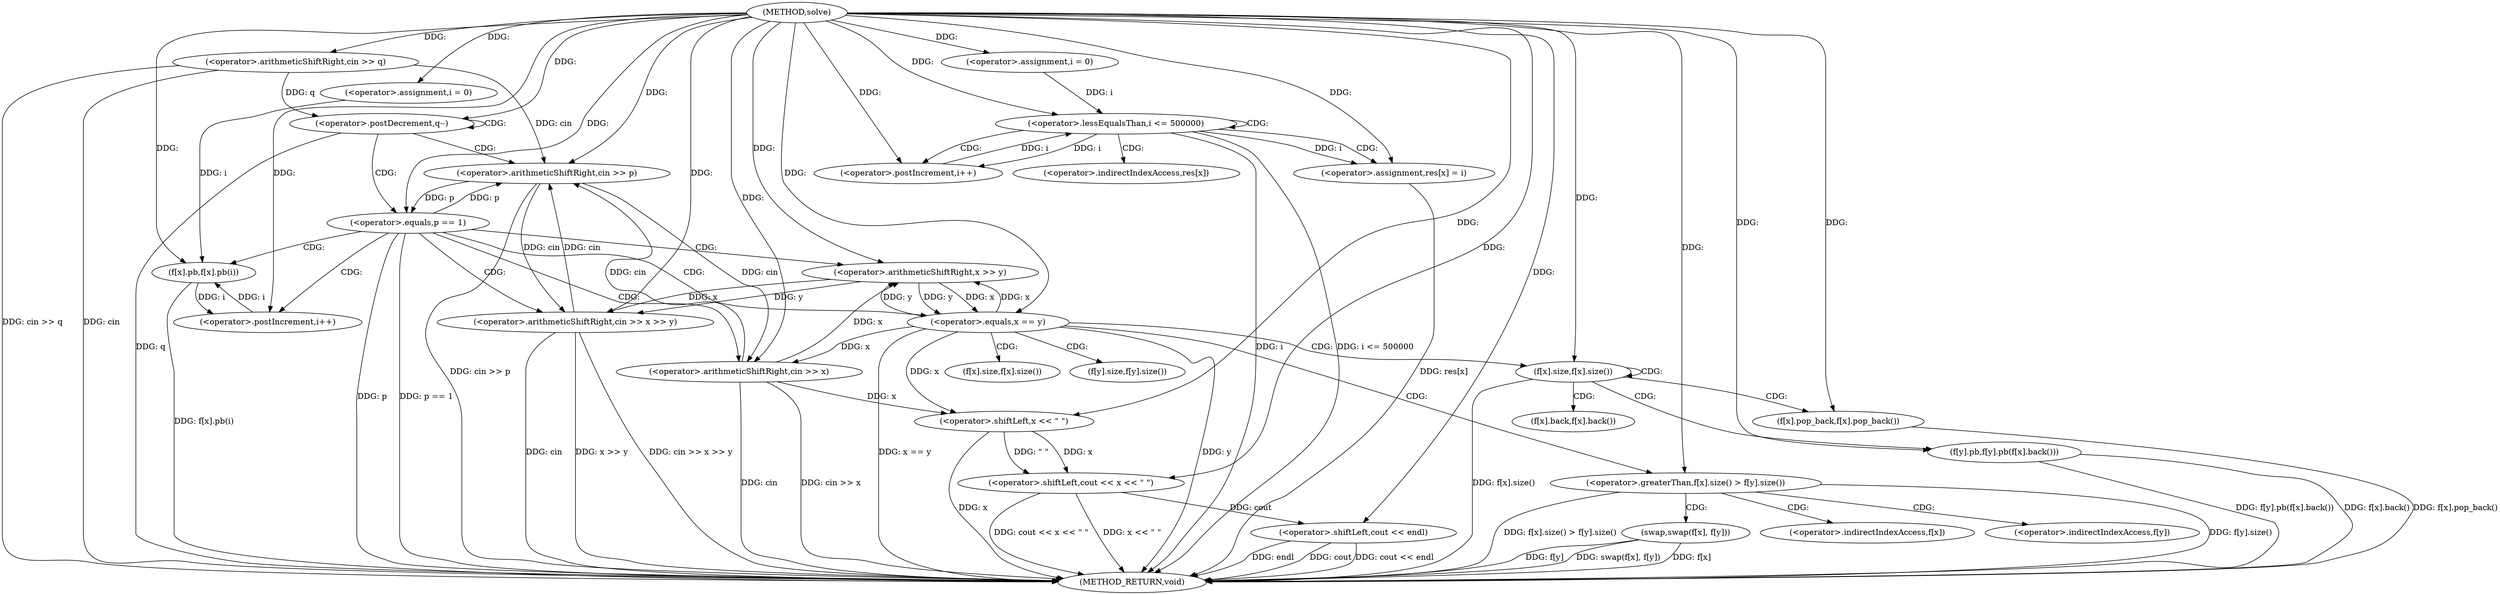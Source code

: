 digraph "solve" {  
"1000241" [label = "(METHOD,solve)" ]
"1000332" [label = "(METHOD_RETURN,void)" ]
"1000244" [label = "(<operator>.arithmeticShiftRight,cin >> q)" ]
"1000248" [label = "(<operator>.assignment,i = 0)" ]
"1000324" [label = "(<operator>.shiftLeft,cout << x << \" \")" ]
"1000329" [label = "(<operator>.shiftLeft,cout << endl)" ]
"1000252" [label = "(<operator>.postDecrement,q--)" ]
"1000307" [label = "(<operator>.assignment,i = 0)" ]
"1000310" [label = "(<operator>.lessEqualsThan,i <= 500000)" ]
"1000313" [label = "(<operator>.postIncrement,i++)" ]
"1000256" [label = "(<operator>.arithmeticShiftRight,cin >> p)" ]
"1000326" [label = "(<operator>.shiftLeft,x << \" \")" ]
"1000260" [label = "(<operator>.equals,p == 1)" ]
"1000318" [label = "(<operator>.assignment,res[x] = i)" ]
"1000265" [label = "(<operator>.arithmeticShiftRight,cin >> x)" ]
"1000268" [label = "(f[x].pb,f[x].pb(i))" ]
"1000270" [label = "(<operator>.postIncrement,i++)" ]
"1000276" [label = "(<operator>.arithmeticShiftRight,cin >> x >> y)" ]
"1000282" [label = "(<operator>.equals,x == y)" ]
"1000287" [label = "(<operator>.greaterThan,f[x].size() > f[y].size())" ]
"1000299" [label = "(f[x].size,f[x].size())" ]
"1000278" [label = "(<operator>.arithmeticShiftRight,x >> y)" ]
"1000291" [label = "(swap,swap(f[x], f[y]))" ]
"1000301" [label = "(f[y].pb,f[y].pb(f[x].back()))" ]
"1000303" [label = "(f[x].pop_back,f[x].pop_back())" ]
"1000319" [label = "(<operator>.indirectIndexAccess,res[x])" ]
"1000288" [label = "(f[x].size,f[x].size())" ]
"1000289" [label = "(f[y].size,f[y].size())" ]
"1000292" [label = "(<operator>.indirectIndexAccess,f[x])" ]
"1000295" [label = "(<operator>.indirectIndexAccess,f[y])" ]
"1000302" [label = "(f[x].back,f[x].back())" ]
  "1000244" -> "1000332"  [ label = "DDG: cin"] 
  "1000244" -> "1000332"  [ label = "DDG: cin >> q"] 
  "1000252" -> "1000332"  [ label = "DDG: q"] 
  "1000310" -> "1000332"  [ label = "DDG: i"] 
  "1000310" -> "1000332"  [ label = "DDG: i <= 500000"] 
  "1000326" -> "1000332"  [ label = "DDG: x"] 
  "1000324" -> "1000332"  [ label = "DDG: x << \" \""] 
  "1000324" -> "1000332"  [ label = "DDG: cout << x << \" \""] 
  "1000329" -> "1000332"  [ label = "DDG: cout"] 
  "1000329" -> "1000332"  [ label = "DDG: cout << endl"] 
  "1000318" -> "1000332"  [ label = "DDG: res[x]"] 
  "1000256" -> "1000332"  [ label = "DDG: cin >> p"] 
  "1000260" -> "1000332"  [ label = "DDG: p"] 
  "1000260" -> "1000332"  [ label = "DDG: p == 1"] 
  "1000276" -> "1000332"  [ label = "DDG: cin"] 
  "1000276" -> "1000332"  [ label = "DDG: x >> y"] 
  "1000276" -> "1000332"  [ label = "DDG: cin >> x >> y"] 
  "1000282" -> "1000332"  [ label = "DDG: y"] 
  "1000282" -> "1000332"  [ label = "DDG: x == y"] 
  "1000287" -> "1000332"  [ label = "DDG: f[y].size()"] 
  "1000287" -> "1000332"  [ label = "DDG: f[x].size() > f[y].size()"] 
  "1000291" -> "1000332"  [ label = "DDG: f[x]"] 
  "1000291" -> "1000332"  [ label = "DDG: f[y]"] 
  "1000291" -> "1000332"  [ label = "DDG: swap(f[x], f[y])"] 
  "1000299" -> "1000332"  [ label = "DDG: f[x].size()"] 
  "1000301" -> "1000332"  [ label = "DDG: f[x].back()"] 
  "1000301" -> "1000332"  [ label = "DDG: f[y].pb(f[x].back())"] 
  "1000303" -> "1000332"  [ label = "DDG: f[x].pop_back()"] 
  "1000265" -> "1000332"  [ label = "DDG: cin"] 
  "1000265" -> "1000332"  [ label = "DDG: cin >> x"] 
  "1000268" -> "1000332"  [ label = "DDG: f[x].pb(i)"] 
  "1000329" -> "1000332"  [ label = "DDG: endl"] 
  "1000241" -> "1000248"  [ label = "DDG: "] 
  "1000241" -> "1000244"  [ label = "DDG: "] 
  "1000241" -> "1000307"  [ label = "DDG: "] 
  "1000241" -> "1000324"  [ label = "DDG: "] 
  "1000326" -> "1000324"  [ label = "DDG: \" \""] 
  "1000326" -> "1000324"  [ label = "DDG: x"] 
  "1000324" -> "1000329"  [ label = "DDG: cout"] 
  "1000241" -> "1000329"  [ label = "DDG: "] 
  "1000244" -> "1000252"  [ label = "DDG: q"] 
  "1000241" -> "1000252"  [ label = "DDG: "] 
  "1000307" -> "1000310"  [ label = "DDG: i"] 
  "1000313" -> "1000310"  [ label = "DDG: i"] 
  "1000241" -> "1000310"  [ label = "DDG: "] 
  "1000241" -> "1000313"  [ label = "DDG: "] 
  "1000310" -> "1000313"  [ label = "DDG: i"] 
  "1000282" -> "1000326"  [ label = "DDG: x"] 
  "1000265" -> "1000326"  [ label = "DDG: x"] 
  "1000241" -> "1000326"  [ label = "DDG: "] 
  "1000244" -> "1000256"  [ label = "DDG: cin"] 
  "1000276" -> "1000256"  [ label = "DDG: cin"] 
  "1000265" -> "1000256"  [ label = "DDG: cin"] 
  "1000241" -> "1000256"  [ label = "DDG: "] 
  "1000260" -> "1000256"  [ label = "DDG: p"] 
  "1000310" -> "1000318"  [ label = "DDG: i"] 
  "1000241" -> "1000318"  [ label = "DDG: "] 
  "1000256" -> "1000260"  [ label = "DDG: p"] 
  "1000241" -> "1000260"  [ label = "DDG: "] 
  "1000256" -> "1000265"  [ label = "DDG: cin"] 
  "1000241" -> "1000265"  [ label = "DDG: "] 
  "1000282" -> "1000265"  [ label = "DDG: x"] 
  "1000248" -> "1000268"  [ label = "DDG: i"] 
  "1000270" -> "1000268"  [ label = "DDG: i"] 
  "1000241" -> "1000268"  [ label = "DDG: "] 
  "1000268" -> "1000270"  [ label = "DDG: i"] 
  "1000241" -> "1000270"  [ label = "DDG: "] 
  "1000256" -> "1000276"  [ label = "DDG: cin"] 
  "1000241" -> "1000276"  [ label = "DDG: "] 
  "1000278" -> "1000276"  [ label = "DDG: x"] 
  "1000278" -> "1000276"  [ label = "DDG: y"] 
  "1000241" -> "1000299"  [ label = "DDG: "] 
  "1000282" -> "1000278"  [ label = "DDG: x"] 
  "1000265" -> "1000278"  [ label = "DDG: x"] 
  "1000241" -> "1000278"  [ label = "DDG: "] 
  "1000282" -> "1000278"  [ label = "DDG: y"] 
  "1000278" -> "1000282"  [ label = "DDG: x"] 
  "1000241" -> "1000282"  [ label = "DDG: "] 
  "1000278" -> "1000282"  [ label = "DDG: y"] 
  "1000241" -> "1000287"  [ label = "DDG: "] 
  "1000241" -> "1000303"  [ label = "DDG: "] 
  "1000241" -> "1000301"  [ label = "DDG: "] 
  "1000252" -> "1000260"  [ label = "CDG: "] 
  "1000252" -> "1000252"  [ label = "CDG: "] 
  "1000252" -> "1000256"  [ label = "CDG: "] 
  "1000310" -> "1000310"  [ label = "CDG: "] 
  "1000310" -> "1000313"  [ label = "CDG: "] 
  "1000310" -> "1000319"  [ label = "CDG: "] 
  "1000310" -> "1000318"  [ label = "CDG: "] 
  "1000260" -> "1000265"  [ label = "CDG: "] 
  "1000260" -> "1000268"  [ label = "CDG: "] 
  "1000260" -> "1000276"  [ label = "CDG: "] 
  "1000260" -> "1000282"  [ label = "CDG: "] 
  "1000260" -> "1000278"  [ label = "CDG: "] 
  "1000260" -> "1000270"  [ label = "CDG: "] 
  "1000282" -> "1000299"  [ label = "CDG: "] 
  "1000282" -> "1000289"  [ label = "CDG: "] 
  "1000282" -> "1000287"  [ label = "CDG: "] 
  "1000282" -> "1000288"  [ label = "CDG: "] 
  "1000287" -> "1000291"  [ label = "CDG: "] 
  "1000287" -> "1000295"  [ label = "CDG: "] 
  "1000287" -> "1000292"  [ label = "CDG: "] 
  "1000299" -> "1000303"  [ label = "CDG: "] 
  "1000299" -> "1000302"  [ label = "CDG: "] 
  "1000299" -> "1000299"  [ label = "CDG: "] 
  "1000299" -> "1000301"  [ label = "CDG: "] 
}
